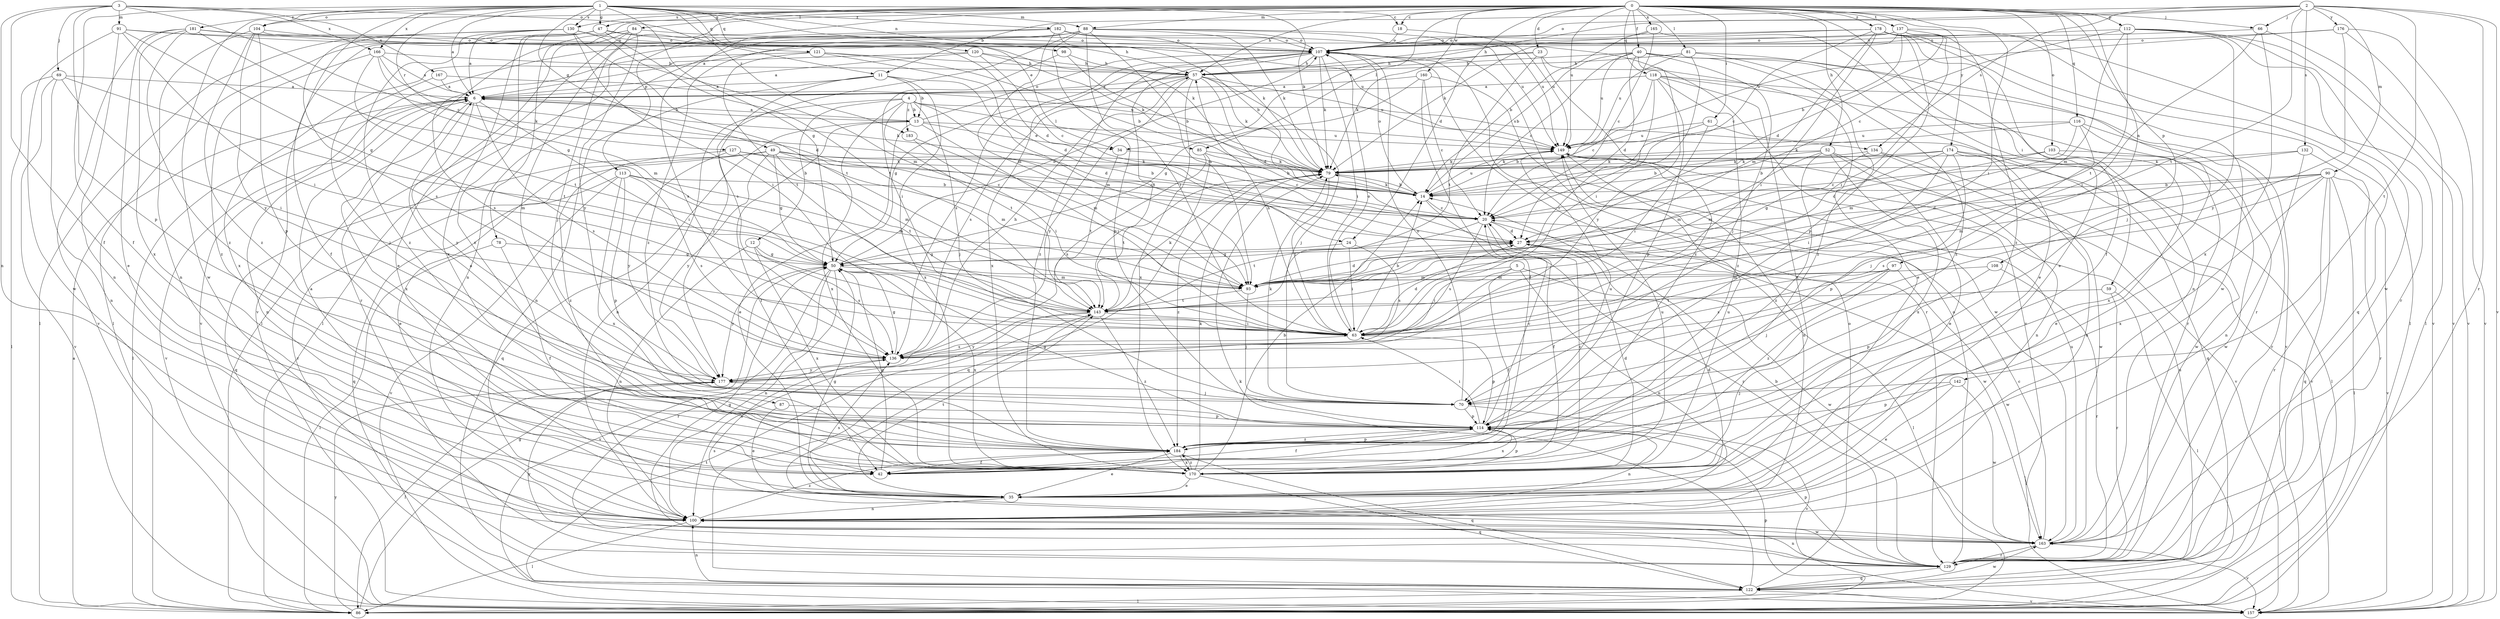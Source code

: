 strict digraph  {
0;
1;
2;
3;
4;
5;
6;
11;
12;
13;
14;
18;
20;
23;
24;
27;
34;
35;
40;
42;
47;
49;
50;
52;
57;
59;
61;
63;
66;
69;
70;
78;
79;
81;
84;
85;
86;
87;
88;
90;
91;
93;
97;
98;
100;
103;
104;
107;
108;
112;
113;
114;
116;
118;
120;
121;
122;
127;
129;
130;
132;
134;
136;
137;
142;
143;
149;
157;
160;
163;
165;
166;
167;
170;
174;
176;
177;
178;
181;
182;
183;
184;
0 -> 18  [label=c];
0 -> 23  [label=d];
0 -> 24  [label=d];
0 -> 40  [label=f];
0 -> 47  [label=g];
0 -> 52  [label=h];
0 -> 57  [label=h];
0 -> 59  [label=i];
0 -> 61  [label=i];
0 -> 63  [label=i];
0 -> 66  [label=j];
0 -> 78  [label=k];
0 -> 81  [label=l];
0 -> 84  [label=l];
0 -> 85  [label=l];
0 -> 87  [label=m];
0 -> 88  [label=m];
0 -> 97  [label=n];
0 -> 103  [label=o];
0 -> 104  [label=o];
0 -> 108  [label=p];
0 -> 112  [label=p];
0 -> 113  [label=p];
0 -> 116  [label=q];
0 -> 118  [label=q];
0 -> 130  [label=s];
0 -> 137  [label=t];
0 -> 149  [label=u];
0 -> 160  [label=w];
0 -> 165  [label=x];
0 -> 174  [label=y];
0 -> 178  [label=z];
1 -> 6  [label=a];
1 -> 18  [label=c];
1 -> 34  [label=e];
1 -> 42  [label=f];
1 -> 47  [label=g];
1 -> 49  [label=g];
1 -> 50  [label=g];
1 -> 79  [label=k];
1 -> 88  [label=m];
1 -> 98  [label=n];
1 -> 104  [label=o];
1 -> 120  [label=q];
1 -> 121  [label=q];
1 -> 127  [label=r];
1 -> 130  [label=s];
1 -> 157  [label=v];
1 -> 163  [label=w];
1 -> 166  [label=x];
1 -> 181  [label=z];
1 -> 182  [label=z];
1 -> 183  [label=z];
2 -> 11  [label=b];
2 -> 34  [label=e];
2 -> 66  [label=j];
2 -> 90  [label=m];
2 -> 107  [label=o];
2 -> 129  [label=r];
2 -> 132  [label=s];
2 -> 134  [label=s];
2 -> 142  [label=t];
2 -> 143  [label=t];
2 -> 157  [label=v];
2 -> 176  [label=y];
3 -> 11  [label=b];
3 -> 20  [label=c];
3 -> 42  [label=f];
3 -> 69  [label=j];
3 -> 91  [label=m];
3 -> 100  [label=n];
3 -> 114  [label=p];
3 -> 166  [label=x];
3 -> 167  [label=x];
4 -> 12  [label=b];
4 -> 13  [label=b];
4 -> 24  [label=d];
4 -> 70  [label=j];
4 -> 85  [label=l];
4 -> 100  [label=n];
4 -> 134  [label=s];
4 -> 143  [label=t];
4 -> 170  [label=x];
4 -> 183  [label=z];
5 -> 42  [label=f];
5 -> 63  [label=i];
5 -> 93  [label=m];
5 -> 100  [label=n];
5 -> 163  [label=w];
6 -> 13  [label=b];
6 -> 63  [label=i];
6 -> 79  [label=k];
6 -> 86  [label=l];
6 -> 100  [label=n];
6 -> 136  [label=s];
6 -> 157  [label=v];
6 -> 170  [label=x];
6 -> 177  [label=y];
11 -> 6  [label=a];
11 -> 13  [label=b];
11 -> 93  [label=m];
11 -> 100  [label=n];
11 -> 170  [label=x];
11 -> 177  [label=y];
12 -> 50  [label=g];
12 -> 100  [label=n];
12 -> 136  [label=s];
12 -> 170  [label=x];
13 -> 6  [label=a];
13 -> 34  [label=e];
13 -> 35  [label=e];
13 -> 42  [label=f];
13 -> 63  [label=i];
13 -> 107  [label=o];
13 -> 122  [label=q];
13 -> 149  [label=u];
14 -> 20  [label=c];
14 -> 79  [label=k];
14 -> 107  [label=o];
14 -> 129  [label=r];
14 -> 149  [label=u];
18 -> 107  [label=o];
18 -> 149  [label=u];
20 -> 27  [label=d];
20 -> 42  [label=f];
20 -> 136  [label=s];
20 -> 143  [label=t];
20 -> 163  [label=w];
23 -> 35  [label=e];
23 -> 57  [label=h];
23 -> 79  [label=k];
23 -> 143  [label=t];
23 -> 184  [label=z];
24 -> 50  [label=g];
24 -> 63  [label=i];
24 -> 136  [label=s];
27 -> 50  [label=g];
27 -> 86  [label=l];
34 -> 20  [label=c];
34 -> 143  [label=t];
35 -> 27  [label=d];
35 -> 50  [label=g];
35 -> 100  [label=n];
35 -> 136  [label=s];
35 -> 143  [label=t];
40 -> 14  [label=b];
40 -> 20  [label=c];
40 -> 27  [label=d];
40 -> 35  [label=e];
40 -> 57  [label=h];
40 -> 70  [label=j];
40 -> 129  [label=r];
40 -> 149  [label=u];
40 -> 177  [label=y];
40 -> 184  [label=z];
42 -> 6  [label=a];
42 -> 20  [label=c];
42 -> 50  [label=g];
42 -> 149  [label=u];
47 -> 27  [label=d];
47 -> 42  [label=f];
47 -> 86  [label=l];
47 -> 107  [label=o];
47 -> 143  [label=t];
47 -> 170  [label=x];
47 -> 184  [label=z];
49 -> 14  [label=b];
49 -> 20  [label=c];
49 -> 35  [label=e];
49 -> 50  [label=g];
49 -> 79  [label=k];
49 -> 93  [label=m];
49 -> 122  [label=q];
49 -> 129  [label=r];
49 -> 143  [label=t];
49 -> 177  [label=y];
50 -> 93  [label=m];
50 -> 100  [label=n];
50 -> 107  [label=o];
50 -> 129  [label=r];
50 -> 157  [label=v];
50 -> 170  [label=x];
50 -> 177  [label=y];
52 -> 14  [label=b];
52 -> 35  [label=e];
52 -> 79  [label=k];
52 -> 93  [label=m];
52 -> 100  [label=n];
52 -> 170  [label=x];
52 -> 184  [label=z];
57 -> 6  [label=a];
57 -> 27  [label=d];
57 -> 50  [label=g];
57 -> 70  [label=j];
57 -> 79  [label=k];
57 -> 136  [label=s];
57 -> 149  [label=u];
57 -> 170  [label=x];
57 -> 177  [label=y];
59 -> 86  [label=l];
59 -> 129  [label=r];
59 -> 143  [label=t];
61 -> 14  [label=b];
61 -> 63  [label=i];
61 -> 122  [label=q];
61 -> 149  [label=u];
63 -> 14  [label=b];
63 -> 27  [label=d];
63 -> 57  [label=h];
63 -> 107  [label=o];
63 -> 114  [label=p];
63 -> 136  [label=s];
66 -> 63  [label=i];
66 -> 107  [label=o];
66 -> 157  [label=v];
66 -> 170  [label=x];
69 -> 6  [label=a];
69 -> 63  [label=i];
69 -> 86  [label=l];
69 -> 100  [label=n];
69 -> 143  [label=t];
69 -> 157  [label=v];
70 -> 79  [label=k];
70 -> 107  [label=o];
70 -> 114  [label=p];
70 -> 157  [label=v];
78 -> 42  [label=f];
78 -> 50  [label=g];
78 -> 86  [label=l];
79 -> 14  [label=b];
79 -> 63  [label=i];
79 -> 143  [label=t];
79 -> 184  [label=z];
81 -> 57  [label=h];
81 -> 63  [label=i];
81 -> 100  [label=n];
81 -> 149  [label=u];
81 -> 184  [label=z];
84 -> 35  [label=e];
84 -> 70  [label=j];
84 -> 86  [label=l];
84 -> 107  [label=o];
84 -> 129  [label=r];
84 -> 177  [label=y];
85 -> 14  [label=b];
85 -> 79  [label=k];
85 -> 122  [label=q];
85 -> 136  [label=s];
86 -> 6  [label=a];
86 -> 50  [label=g];
86 -> 114  [label=p];
86 -> 177  [label=y];
87 -> 35  [label=e];
87 -> 114  [label=p];
88 -> 63  [label=i];
88 -> 79  [label=k];
88 -> 86  [label=l];
88 -> 93  [label=m];
88 -> 100  [label=n];
88 -> 107  [label=o];
88 -> 114  [label=p];
88 -> 136  [label=s];
88 -> 149  [label=u];
88 -> 157  [label=v];
88 -> 184  [label=z];
90 -> 14  [label=b];
90 -> 27  [label=d];
90 -> 86  [label=l];
90 -> 93  [label=m];
90 -> 122  [label=q];
90 -> 129  [label=r];
90 -> 136  [label=s];
90 -> 157  [label=v];
90 -> 170  [label=x];
91 -> 50  [label=g];
91 -> 63  [label=i];
91 -> 100  [label=n];
91 -> 107  [label=o];
91 -> 149  [label=u];
91 -> 163  [label=w];
93 -> 27  [label=d];
93 -> 70  [label=j];
93 -> 143  [label=t];
97 -> 70  [label=j];
97 -> 93  [label=m];
97 -> 136  [label=s];
97 -> 163  [label=w];
97 -> 184  [label=z];
98 -> 14  [label=b];
98 -> 57  [label=h];
98 -> 63  [label=i];
100 -> 86  [label=l];
100 -> 163  [label=w];
100 -> 184  [label=z];
103 -> 27  [label=d];
103 -> 35  [label=e];
103 -> 79  [label=k];
103 -> 163  [label=w];
104 -> 79  [label=k];
104 -> 100  [label=n];
104 -> 107  [label=o];
104 -> 114  [label=p];
104 -> 177  [label=y];
104 -> 184  [label=z];
107 -> 57  [label=h];
107 -> 63  [label=i];
107 -> 79  [label=k];
107 -> 129  [label=r];
107 -> 136  [label=s];
107 -> 143  [label=t];
107 -> 170  [label=x];
107 -> 184  [label=z];
108 -> 93  [label=m];
108 -> 114  [label=p];
108 -> 129  [label=r];
112 -> 20  [label=c];
112 -> 70  [label=j];
112 -> 93  [label=m];
112 -> 107  [label=o];
112 -> 129  [label=r];
112 -> 143  [label=t];
112 -> 157  [label=v];
112 -> 163  [label=w];
113 -> 14  [label=b];
113 -> 93  [label=m];
113 -> 114  [label=p];
113 -> 122  [label=q];
113 -> 136  [label=s];
113 -> 157  [label=v];
113 -> 170  [label=x];
114 -> 6  [label=a];
114 -> 20  [label=c];
114 -> 42  [label=f];
114 -> 50  [label=g];
114 -> 63  [label=i];
114 -> 100  [label=n];
114 -> 149  [label=u];
114 -> 170  [label=x];
114 -> 184  [label=z];
116 -> 70  [label=j];
116 -> 79  [label=k];
116 -> 93  [label=m];
116 -> 129  [label=r];
116 -> 149  [label=u];
116 -> 170  [label=x];
118 -> 6  [label=a];
118 -> 20  [label=c];
118 -> 63  [label=i];
118 -> 114  [label=p];
118 -> 129  [label=r];
118 -> 157  [label=v];
118 -> 170  [label=x];
118 -> 184  [label=z];
120 -> 6  [label=a];
120 -> 20  [label=c];
120 -> 57  [label=h];
120 -> 79  [label=k];
120 -> 170  [label=x];
121 -> 14  [label=b];
121 -> 27  [label=d];
121 -> 57  [label=h];
121 -> 136  [label=s];
121 -> 143  [label=t];
122 -> 79  [label=k];
122 -> 86  [label=l];
122 -> 100  [label=n];
122 -> 107  [label=o];
122 -> 149  [label=u];
122 -> 157  [label=v];
122 -> 163  [label=w];
127 -> 20  [label=c];
127 -> 79  [label=k];
127 -> 93  [label=m];
127 -> 177  [label=y];
127 -> 184  [label=z];
129 -> 14  [label=b];
129 -> 100  [label=n];
129 -> 107  [label=o];
129 -> 114  [label=p];
129 -> 122  [label=q];
129 -> 177  [label=y];
130 -> 6  [label=a];
130 -> 63  [label=i];
130 -> 86  [label=l];
130 -> 93  [label=m];
130 -> 107  [label=o];
130 -> 136  [label=s];
130 -> 143  [label=t];
130 -> 184  [label=z];
132 -> 20  [label=c];
132 -> 79  [label=k];
132 -> 100  [label=n];
132 -> 129  [label=r];
134 -> 79  [label=k];
134 -> 93  [label=m];
134 -> 157  [label=v];
134 -> 163  [label=w];
136 -> 50  [label=g];
136 -> 57  [label=h];
136 -> 177  [label=y];
137 -> 6  [label=a];
137 -> 14  [label=b];
137 -> 27  [label=d];
137 -> 63  [label=i];
137 -> 79  [label=k];
137 -> 107  [label=o];
137 -> 157  [label=v];
137 -> 184  [label=z];
142 -> 35  [label=e];
142 -> 70  [label=j];
142 -> 114  [label=p];
142 -> 163  [label=w];
143 -> 63  [label=i];
143 -> 79  [label=k];
143 -> 100  [label=n];
143 -> 129  [label=r];
143 -> 177  [label=y];
143 -> 184  [label=z];
149 -> 79  [label=k];
149 -> 100  [label=n];
149 -> 157  [label=v];
157 -> 143  [label=t];
160 -> 6  [label=a];
160 -> 20  [label=c];
160 -> 42  [label=f];
160 -> 50  [label=g];
160 -> 163  [label=w];
163 -> 20  [label=c];
163 -> 50  [label=g];
163 -> 129  [label=r];
163 -> 136  [label=s];
163 -> 149  [label=u];
163 -> 157  [label=v];
165 -> 14  [label=b];
165 -> 20  [label=c];
165 -> 35  [label=e];
165 -> 107  [label=o];
166 -> 6  [label=a];
166 -> 27  [label=d];
166 -> 57  [label=h];
166 -> 93  [label=m];
166 -> 143  [label=t];
166 -> 184  [label=z];
167 -> 6  [label=a];
167 -> 70  [label=j];
167 -> 149  [label=u];
170 -> 14  [label=b];
170 -> 27  [label=d];
170 -> 35  [label=e];
170 -> 79  [label=k];
170 -> 114  [label=p];
170 -> 122  [label=q];
170 -> 149  [label=u];
170 -> 184  [label=z];
174 -> 14  [label=b];
174 -> 50  [label=g];
174 -> 63  [label=i];
174 -> 79  [label=k];
174 -> 86  [label=l];
174 -> 100  [label=n];
174 -> 114  [label=p];
174 -> 163  [label=w];
176 -> 86  [label=l];
176 -> 107  [label=o];
176 -> 149  [label=u];
176 -> 157  [label=v];
176 -> 177  [label=y];
177 -> 70  [label=j];
177 -> 86  [label=l];
178 -> 20  [label=c];
178 -> 42  [label=f];
178 -> 57  [label=h];
178 -> 63  [label=i];
178 -> 86  [label=l];
178 -> 93  [label=m];
178 -> 107  [label=o];
178 -> 114  [label=p];
178 -> 122  [label=q];
178 -> 163  [label=w];
181 -> 35  [label=e];
181 -> 50  [label=g];
181 -> 57  [label=h];
181 -> 107  [label=o];
181 -> 157  [label=v];
181 -> 170  [label=x];
181 -> 184  [label=z];
182 -> 14  [label=b];
182 -> 79  [label=k];
182 -> 93  [label=m];
182 -> 107  [label=o];
182 -> 136  [label=s];
182 -> 149  [label=u];
182 -> 157  [label=v];
183 -> 63  [label=i];
183 -> 93  [label=m];
184 -> 35  [label=e];
184 -> 42  [label=f];
184 -> 114  [label=p];
184 -> 122  [label=q];
184 -> 170  [label=x];
}
